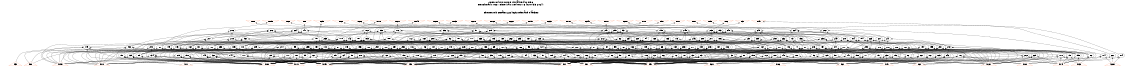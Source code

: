 # Network structure generated by ABC

digraph network {
size = "7.5,10";
center = true;
edge [dir = back];

{
  node [shape = plaintext];
  edge [style = invis];
  LevelTitle1 [label=""];
  LevelTitle2 [label=""];
  Level5 [label = ""];
  Level4 [label = ""];
  Level3 [label = ""];
  Level2 [label = ""];
  Level1 [label = ""];
  Level0 [label = ""];
  LevelTitle1 ->  LevelTitle2 ->  Level5 ->  Level4 ->  Level3 ->  Level2 ->  Level1 ->  Level0;
}

{
  rank = same;
  LevelTitle1;
  title1 [shape=plaintext,
          fontsize=20,
          fontname = "Times-Roman",
          label="Network structure visualized by ABC\nBenchmark \"top\". Time was Wed Oct 16 16:07:33 2024. "
         ];
}

{
  rank = same;
  LevelTitle2;
  title2 [shape=plaintext,
          fontsize=18,
          fontname = "Times-Roman",
          label="The network contains 222 logic nodes and 0 latches.\n"
         ];
}

{
  rank = same;
  Level5;
  Node23 [label = "o_1_", shape = invtriangle, color = coral, fillcolor = coral];
  Node24 [label = "o_19_", shape = invtriangle, color = coral, fillcolor = coral];
  Node25 [label = "o_2_", shape = invtriangle, color = coral, fillcolor = coral];
  Node26 [label = "o_0_", shape = invtriangle, color = coral, fillcolor = coral];
  Node27 [label = "o_25_", shape = invtriangle, color = coral, fillcolor = coral];
  Node28 [label = "o_12_", shape = invtriangle, color = coral, fillcolor = coral];
  Node29 [label = "o_26_", shape = invtriangle, color = coral, fillcolor = coral];
  Node30 [label = "o_11_", shape = invtriangle, color = coral, fillcolor = coral];
  Node31 [label = "o_27_", shape = invtriangle, color = coral, fillcolor = coral];
  Node32 [label = "o_14_", shape = invtriangle, color = coral, fillcolor = coral];
  Node33 [label = "o_28_", shape = invtriangle, color = coral, fillcolor = coral];
  Node34 [label = "o_13_", shape = invtriangle, color = coral, fillcolor = coral];
  Node35 [label = "o_21_", shape = invtriangle, color = coral, fillcolor = coral];
  Node36 [label = "o_16_", shape = invtriangle, color = coral, fillcolor = coral];
  Node37 [label = "o_22_", shape = invtriangle, color = coral, fillcolor = coral];
  Node38 [label = "o_15_", shape = invtriangle, color = coral, fillcolor = coral];
  Node39 [label = "o_23_", shape = invtriangle, color = coral, fillcolor = coral];
  Node40 [label = "o_18_", shape = invtriangle, color = coral, fillcolor = coral];
  Node41 [label = "o_24_", shape = invtriangle, color = coral, fillcolor = coral];
  Node42 [label = "o_17_", shape = invtriangle, color = coral, fillcolor = coral];
  Node43 [label = "o_20_", shape = invtriangle, color = coral, fillcolor = coral];
  Node44 [label = "o_10_", shape = invtriangle, color = coral, fillcolor = coral];
  Node45 [label = "o_9_", shape = invtriangle, color = coral, fillcolor = coral];
  Node46 [label = "o_7_", shape = invtriangle, color = coral, fillcolor = coral];
  Node47 [label = "o_8_", shape = invtriangle, color = coral, fillcolor = coral];
  Node48 [label = "o_5_", shape = invtriangle, color = coral, fillcolor = coral];
  Node49 [label = "o_6_", shape = invtriangle, color = coral, fillcolor = coral];
  Node50 [label = "o_3_", shape = invtriangle, color = coral, fillcolor = coral];
  Node51 [label = "o_4_", shape = invtriangle, color = coral, fillcolor = coral];
}

{
  rank = same;
  Level4;
  Node53 [label = "53\n", shape = ellipse];
  Node91 [label = "91\n", shape = ellipse];
  Node141 [label = "141\n", shape = ellipse];
  Node155 [label = "155\n", shape = ellipse];
  Node176 [label = "176\n", shape = ellipse];
  Node182 [label = "182\n", shape = ellipse];
  Node193 [label = "193\n", shape = ellipse];
  Node216 [label = "216\n", shape = ellipse];
  Node219 [label = "219\n", shape = ellipse];
  Node224 [label = "224\n", shape = ellipse];
  Node236 [label = "236\n", shape = ellipse];
  Node240 [label = "240\n", shape = ellipse];
  Node245 [label = "245\n", shape = ellipse];
  Node247 [label = "247\n", shape = ellipse];
  Node248 [label = "248\n", shape = ellipse];
  Node252 [label = "252\n", shape = ellipse];
  Node255 [label = "255\n", shape = ellipse];
  Node264 [label = "264\n", shape = ellipse];
  Node268 [label = "268\n", shape = ellipse];
  Node269 [label = "269\n", shape = ellipse];
  Node272 [label = "272\n", shape = ellipse];
}

{
  rank = same;
  Level3;
  Node54 [label = "54\n", shape = ellipse];
  Node62 [label = "62\n", shape = ellipse];
  Node73 [label = "73\n", shape = ellipse];
  Node92 [label = "92\n", shape = ellipse];
  Node103 [label = "103\n", shape = ellipse];
  Node112 [label = "112\n", shape = ellipse];
  Node123 [label = "123\n", shape = ellipse];
  Node130 [label = "130\n", shape = ellipse];
  Node142 [label = "142\n", shape = ellipse];
  Node151 [label = "151\n", shape = ellipse];
  Node156 [label = "156\n", shape = ellipse];
  Node160 [label = "160\n", shape = ellipse];
  Node163 [label = "163\n", shape = ellipse];
  Node168 [label = "168\n", shape = ellipse];
  Node173 [label = "173\n", shape = ellipse];
  Node177 [label = "177\n", shape = ellipse];
  Node178 [label = "178\n", shape = ellipse];
  Node180 [label = "180\n", shape = ellipse];
  Node181 [label = "181\n", shape = ellipse];
  Node183 [label = "183\n", shape = ellipse];
  Node186 [label = "186\n", shape = ellipse];
  Node187 [label = "187\n", shape = ellipse];
  Node192 [label = "192\n", shape = ellipse];
  Node194 [label = "194\n", shape = ellipse];
  Node200 [label = "200\n", shape = ellipse];
  Node204 [label = "204\n", shape = ellipse];
  Node208 [label = "208\n", shape = ellipse];
  Node212 [label = "212\n", shape = ellipse];
  Node217 [label = "217\n", shape = ellipse];
  Node218 [label = "218\n", shape = ellipse];
  Node220 [label = "220\n", shape = ellipse];
  Node225 [label = "225\n", shape = ellipse];
  Node227 [label = "227\n", shape = ellipse];
  Node232 [label = "232\n", shape = ellipse];
  Node234 [label = "234\n", shape = ellipse];
  Node237 [label = "237\n", shape = ellipse];
  Node241 [label = "241\n", shape = ellipse];
  Node246 [label = "246\n", shape = ellipse];
  Node249 [label = "249\n", shape = ellipse];
  Node250 [label = "250\n", shape = ellipse];
  Node251 [label = "251\n", shape = ellipse];
  Node253 [label = "253\n", shape = ellipse];
  Node256 [label = "256\n", shape = ellipse];
  Node259 [label = "259\n", shape = ellipse];
  Node262 [label = "262\n", shape = ellipse];
  Node263 [label = "263\n", shape = ellipse];
  Node265 [label = "265\n", shape = ellipse];
  Node270 [label = "270\n", shape = ellipse];
  Node271 [label = "271\n", shape = ellipse];
}

{
  rank = same;
  Level2;
  Node55 [label = "55\n", shape = ellipse];
  Node60 [label = "60\n", shape = ellipse];
  Node63 [label = "63\n", shape = ellipse];
  Node67 [label = "67\n", shape = ellipse];
  Node69 [label = "69\n", shape = ellipse];
  Node71 [label = "71\n", shape = ellipse];
  Node74 [label = "74\n", shape = ellipse];
  Node80 [label = "80\n", shape = ellipse];
  Node84 [label = "84\n", shape = ellipse];
  Node87 [label = "87\n", shape = ellipse];
  Node88 [label = "88\n", shape = ellipse];
  Node93 [label = "93\n", shape = ellipse];
  Node96 [label = "96\n", shape = ellipse];
  Node99 [label = "99\n", shape = ellipse];
  Node104 [label = "104\n", shape = ellipse];
  Node107 [label = "107\n", shape = ellipse];
  Node109 [label = "109\n", shape = ellipse];
  Node110 [label = "110\n", shape = ellipse];
  Node113 [label = "113\n", shape = ellipse];
  Node116 [label = "116\n", shape = ellipse];
  Node120 [label = "120\n", shape = ellipse];
  Node124 [label = "124\n", shape = ellipse];
  Node128 [label = "128\n", shape = ellipse];
  Node131 [label = "131\n", shape = ellipse];
  Node136 [label = "136\n", shape = ellipse];
  Node138 [label = "138\n", shape = ellipse];
  Node139 [label = "139\n", shape = ellipse];
  Node140 [label = "140\n", shape = ellipse];
  Node143 [label = "143\n", shape = ellipse];
  Node146 [label = "146\n", shape = ellipse];
  Node149 [label = "149\n", shape = ellipse];
  Node152 [label = "152\n", shape = ellipse];
  Node153 [label = "153\n", shape = ellipse];
  Node154 [label = "154\n", shape = ellipse];
  Node157 [label = "157\n", shape = ellipse];
  Node161 [label = "161\n", shape = ellipse];
  Node162 [label = "162\n", shape = ellipse];
  Node164 [label = "164\n", shape = ellipse];
  Node166 [label = "166\n", shape = ellipse];
  Node169 [label = "169\n", shape = ellipse];
  Node171 [label = "171\n", shape = ellipse];
  Node175 [label = "175\n", shape = ellipse];
  Node179 [label = "179\n", shape = ellipse];
  Node184 [label = "184\n", shape = ellipse];
  Node185 [label = "185\n", shape = ellipse];
  Node188 [label = "188\n", shape = ellipse];
  Node195 [label = "195\n", shape = ellipse];
  Node197 [label = "197\n", shape = ellipse];
  Node201 [label = "201\n", shape = ellipse];
  Node203 [label = "203\n", shape = ellipse];
  Node205 [label = "205\n", shape = ellipse];
  Node206 [label = "206\n", shape = ellipse];
  Node207 [label = "207\n", shape = ellipse];
  Node209 [label = "209\n", shape = ellipse];
  Node211 [label = "211\n", shape = ellipse];
  Node213 [label = "213\n", shape = ellipse];
  Node214 [label = "214\n", shape = ellipse];
  Node221 [label = "221\n", shape = ellipse];
  Node222 [label = "222\n", shape = ellipse];
  Node223 [label = "223\n", shape = ellipse];
  Node226 [label = "226\n", shape = ellipse];
  Node228 [label = "228\n", shape = ellipse];
  Node231 [label = "231\n", shape = ellipse];
  Node233 [label = "233\n", shape = ellipse];
  Node235 [label = "235\n", shape = ellipse];
  Node238 [label = "238\n", shape = ellipse];
  Node242 [label = "242\n", shape = ellipse];
  Node244 [label = "244\n", shape = ellipse];
  Node254 [label = "254\n", shape = ellipse];
  Node257 [label = "257\n", shape = ellipse];
  Node258 [label = "258\n", shape = ellipse];
  Node260 [label = "260\n", shape = ellipse];
  Node266 [label = "266\n", shape = ellipse];
  Node273 [label = "273\n", shape = ellipse];
}

{
  rank = same;
  Level1;
  Node56 [label = "56\n", shape = ellipse];
  Node57 [label = "57\n", shape = ellipse];
  Node58 [label = "58\n", shape = ellipse];
  Node59 [label = "59\n", shape = ellipse];
  Node61 [label = "61\n", shape = ellipse];
  Node64 [label = "64\n", shape = ellipse];
  Node65 [label = "65\n", shape = ellipse];
  Node66 [label = "66\n", shape = ellipse];
  Node68 [label = "68\n", shape = ellipse];
  Node70 [label = "70\n", shape = ellipse];
  Node72 [label = "72\n", shape = ellipse];
  Node75 [label = "75\n", shape = ellipse];
  Node76 [label = "76\n", shape = ellipse];
  Node77 [label = "77\n", shape = ellipse];
  Node78 [label = "78\n", shape = ellipse];
  Node79 [label = "79\n", shape = ellipse];
  Node81 [label = "81\n", shape = ellipse];
  Node82 [label = "82\n", shape = ellipse];
  Node83 [label = "83\n", shape = ellipse];
  Node85 [label = "85\n", shape = ellipse];
  Node86 [label = "86\n", shape = ellipse];
  Node89 [label = "89\n", shape = ellipse];
  Node90 [label = "90\n", shape = ellipse];
  Node94 [label = "94\n", shape = ellipse];
  Node95 [label = "95\n", shape = ellipse];
  Node97 [label = "97\n", shape = ellipse];
  Node98 [label = "98\n", shape = ellipse];
  Node100 [label = "100\n", shape = ellipse];
  Node101 [label = "101\n", shape = ellipse];
  Node102 [label = "102\n", shape = ellipse];
  Node105 [label = "105\n", shape = ellipse];
  Node106 [label = "106\n", shape = ellipse];
  Node108 [label = "108\n", shape = ellipse];
  Node111 [label = "111\n", shape = ellipse];
  Node114 [label = "114\n", shape = ellipse];
  Node115 [label = "115\n", shape = ellipse];
  Node117 [label = "117\n", shape = ellipse];
  Node118 [label = "118\n", shape = ellipse];
  Node119 [label = "119\n", shape = ellipse];
  Node121 [label = "121\n", shape = ellipse];
  Node122 [label = "122\n", shape = ellipse];
  Node125 [label = "125\n", shape = ellipse];
  Node126 [label = "126\n", shape = ellipse];
  Node127 [label = "127\n", shape = ellipse];
  Node129 [label = "129\n", shape = ellipse];
  Node132 [label = "132\n", shape = ellipse];
  Node133 [label = "133\n", shape = ellipse];
  Node134 [label = "134\n", shape = ellipse];
  Node135 [label = "135\n", shape = ellipse];
  Node137 [label = "137\n", shape = ellipse];
  Node144 [label = "144\n", shape = ellipse];
  Node145 [label = "145\n", shape = ellipse];
  Node147 [label = "147\n", shape = ellipse];
  Node148 [label = "148\n", shape = ellipse];
  Node150 [label = "150\n", shape = ellipse];
  Node158 [label = "158\n", shape = ellipse];
  Node159 [label = "159\n", shape = ellipse];
  Node165 [label = "165\n", shape = ellipse];
  Node167 [label = "167\n", shape = ellipse];
  Node170 [label = "170\n", shape = ellipse];
  Node172 [label = "172\n", shape = ellipse];
  Node174 [label = "174\n", shape = ellipse];
  Node189 [label = "189\n", shape = ellipse];
  Node190 [label = "190\n", shape = ellipse];
  Node191 [label = "191\n", shape = ellipse];
  Node196 [label = "196\n", shape = ellipse];
  Node198 [label = "198\n", shape = ellipse];
  Node199 [label = "199\n", shape = ellipse];
  Node202 [label = "202\n", shape = ellipse];
  Node210 [label = "210\n", shape = ellipse];
  Node215 [label = "215\n", shape = ellipse];
  Node229 [label = "229\n", shape = ellipse];
  Node230 [label = "230\n", shape = ellipse];
  Node239 [label = "239\n", shape = ellipse];
  Node243 [label = "243\n", shape = ellipse];
  Node261 [label = "261\n", shape = ellipse];
  Node267 [label = "267\n", shape = ellipse];
  Node274 [label = "274\n", shape = ellipse];
}

{
  rank = same;
  Level0;
  Node1 [label = "i_20_", shape = triangle, color = coral, fillcolor = coral];
  Node2 [label = "i_9_", shape = triangle, color = coral, fillcolor = coral];
  Node3 [label = "i_10_", shape = triangle, color = coral, fillcolor = coral];
  Node4 [label = "i_7_", shape = triangle, color = coral, fillcolor = coral];
  Node5 [label = "i_8_", shape = triangle, color = coral, fillcolor = coral];
  Node6 [label = "i_5_", shape = triangle, color = coral, fillcolor = coral];
  Node7 [label = "i_6_", shape = triangle, color = coral, fillcolor = coral];
  Node8 [label = "i_14_", shape = triangle, color = coral, fillcolor = coral];
  Node9 [label = "i_3_", shape = triangle, color = coral, fillcolor = coral];
  Node10 [label = "i_13_", shape = triangle, color = coral, fillcolor = coral];
  Node11 [label = "i_4_", shape = triangle, color = coral, fillcolor = coral];
  Node12 [label = "i_12_", shape = triangle, color = coral, fillcolor = coral];
  Node13 [label = "i_1_", shape = triangle, color = coral, fillcolor = coral];
  Node14 [label = "i_11_", shape = triangle, color = coral, fillcolor = coral];
  Node15 [label = "i_2_", shape = triangle, color = coral, fillcolor = coral];
  Node16 [label = "i_18_", shape = triangle, color = coral, fillcolor = coral];
  Node17 [label = "i_17_", shape = triangle, color = coral, fillcolor = coral];
  Node18 [label = "i_0_", shape = triangle, color = coral, fillcolor = coral];
  Node19 [label = "i_21_", shape = triangle, color = coral, fillcolor = coral];
  Node20 [label = "i_16_", shape = triangle, color = coral, fillcolor = coral];
  Node21 [label = "i_15_", shape = triangle, color = coral, fillcolor = coral];
  Node22 [label = "i_19_", shape = triangle, color = coral, fillcolor = coral];
}

title1 -> title2 [style = invis];
title2 -> Node23 [style = invis];
title2 -> Node24 [style = invis];
title2 -> Node25 [style = invis];
title2 -> Node26 [style = invis];
title2 -> Node27 [style = invis];
title2 -> Node28 [style = invis];
title2 -> Node29 [style = invis];
title2 -> Node30 [style = invis];
title2 -> Node31 [style = invis];
title2 -> Node32 [style = invis];
title2 -> Node33 [style = invis];
title2 -> Node34 [style = invis];
title2 -> Node35 [style = invis];
title2 -> Node36 [style = invis];
title2 -> Node37 [style = invis];
title2 -> Node38 [style = invis];
title2 -> Node39 [style = invis];
title2 -> Node40 [style = invis];
title2 -> Node41 [style = invis];
title2 -> Node42 [style = invis];
title2 -> Node43 [style = invis];
title2 -> Node44 [style = invis];
title2 -> Node45 [style = invis];
title2 -> Node46 [style = invis];
title2 -> Node47 [style = invis];
title2 -> Node48 [style = invis];
title2 -> Node49 [style = invis];
title2 -> Node50 [style = invis];
title2 -> Node51 [style = invis];
Node23 -> Node24 [style = invis];
Node24 -> Node25 [style = invis];
Node25 -> Node26 [style = invis];
Node26 -> Node27 [style = invis];
Node27 -> Node28 [style = invis];
Node28 -> Node29 [style = invis];
Node29 -> Node30 [style = invis];
Node30 -> Node31 [style = invis];
Node31 -> Node32 [style = invis];
Node32 -> Node33 [style = invis];
Node33 -> Node34 [style = invis];
Node34 -> Node35 [style = invis];
Node35 -> Node36 [style = invis];
Node36 -> Node37 [style = invis];
Node37 -> Node38 [style = invis];
Node38 -> Node39 [style = invis];
Node39 -> Node40 [style = invis];
Node40 -> Node41 [style = invis];
Node41 -> Node42 [style = invis];
Node42 -> Node43 [style = invis];
Node43 -> Node44 [style = invis];
Node44 -> Node45 [style = invis];
Node45 -> Node46 [style = invis];
Node46 -> Node47 [style = invis];
Node47 -> Node48 [style = invis];
Node48 -> Node49 [style = invis];
Node49 -> Node50 [style = invis];
Node50 -> Node51 [style = invis];
Node23 -> Node53 [style = solid];
Node24 -> Node88 [style = solid];
Node25 -> Node91 [style = solid];
Node26 -> Node141 [style = solid];
Node27 -> Node151 [style = solid];
Node28 -> Node155 [style = solid];
Node29 -> Node174 [style = solid];
Node30 -> Node175 [style = solid];
Node31 -> Node176 [style = solid];
Node32 -> Node182 [style = solid];
Node33 -> Node193 [style = solid];
Node34 -> Node216 [style = solid];
Node35 -> Node219 [style = solid];
Node36 -> Node224 [style = solid];
Node37 -> Node236 [style = solid];
Node38 -> Node238 [style = solid];
Node39 -> Node154 [style = solid];
Node40 -> Node240 [style = solid];
Node41 -> Node245 [style = solid];
Node42 -> Node247 [style = solid];
Node43 -> Node248 [style = solid];
Node44 -> Node252 [style = solid];
Node45 -> Node255 [style = solid];
Node46 -> Node264 [style = solid];
Node47 -> Node267 [style = solid];
Node48 -> Node268 [style = solid];
Node49 -> Node269 [style = solid];
Node50 -> Node272 [style = solid];
Node51 -> Node274 [style = solid];
Node53 -> Node54 [style = solid];
Node53 -> Node62 [style = solid];
Node53 -> Node73 [style = solid];
Node53 -> Node84 [style = solid];
Node53 -> Node87 [style = solid];
Node54 -> Node55 [style = solid];
Node54 -> Node60 [style = solid];
Node55 -> Node56 [style = solid];
Node55 -> Node57 [style = solid];
Node55 -> Node58 [style = solid];
Node55 -> Node59 [style = solid];
Node55 -> Node14 [style = solid];
Node56 -> Node6 [style = solid];
Node56 -> Node7 [style = solid];
Node56 -> Node15 [style = solid];
Node57 -> Node2 [style = solid];
Node57 -> Node4 [style = solid];
Node57 -> Node5 [style = solid];
Node58 -> Node8 [style = solid];
Node58 -> Node21 [style = solid];
Node59 -> Node16 [style = solid];
Node59 -> Node17 [style = solid];
Node59 -> Node19 [style = solid];
Node60 -> Node57 [style = solid];
Node60 -> Node61 [style = solid];
Node60 -> Node58 [style = solid];
Node60 -> Node59 [style = solid];
Node60 -> Node14 [style = solid];
Node61 -> Node6 [style = solid];
Node61 -> Node7 [style = solid];
Node61 -> Node15 [style = solid];
Node62 -> Node63 [style = solid];
Node62 -> Node67 [style = solid];
Node62 -> Node69 [style = solid];
Node62 -> Node71 [style = solid];
Node63 -> Node64 [style = solid];
Node63 -> Node65 [style = solid];
Node63 -> Node66 [style = solid];
Node63 -> Node14 [style = solid];
Node63 -> Node19 [style = solid];
Node64 -> Node16 [style = solid];
Node64 -> Node17 [style = solid];
Node64 -> Node21 [style = solid];
Node65 -> Node4 [style = solid];
Node65 -> Node6 [style = solid];
Node65 -> Node15 [style = solid];
Node66 -> Node2 [style = solid];
Node66 -> Node5 [style = solid];
Node67 -> Node68 [style = solid];
Node67 -> Node2 [style = solid];
Node67 -> Node14 [style = solid];
Node67 -> Node15 [style = solid];
Node67 -> Node21 [style = solid];
Node68 -> Node4 [style = solid];
Node68 -> Node6 [style = solid];
Node68 -> Node16 [style = solid];
Node68 -> Node17 [style = solid];
Node69 -> Node64 [style = solid];
Node69 -> Node65 [style = solid];
Node69 -> Node70 [style = solid];
Node69 -> Node14 [style = solid];
Node70 -> Node2 [style = solid];
Node70 -> Node5 [style = solid];
Node71 -> Node64 [style = solid];
Node71 -> Node66 [style = solid];
Node71 -> Node72 [style = solid];
Node71 -> Node14 [style = solid];
Node71 -> Node19 [style = solid];
Node72 -> Node4 [style = solid];
Node72 -> Node6 [style = solid];
Node72 -> Node11 [style = solid];
Node73 -> Node74 [style = solid];
Node73 -> Node80 [style = solid];
Node74 -> Node75 [style = solid];
Node74 -> Node76 [style = solid];
Node74 -> Node77 [style = solid];
Node74 -> Node78 [style = solid];
Node74 -> Node79 [style = solid];
Node75 -> Node6 [style = solid];
Node75 -> Node11 [style = solid];
Node76 -> Node3 [style = solid];
Node76 -> Node12 [style = solid];
Node76 -> Node14 [style = solid];
Node76 -> Node15 [style = solid];
Node77 -> Node2 [style = solid];
Node77 -> Node4 [style = solid];
Node77 -> Node5 [style = solid];
Node78 -> Node16 [style = solid];
Node78 -> Node17 [style = solid];
Node78 -> Node19 [style = solid];
Node79 -> Node8 [style = solid];
Node79 -> Node10 [style = solid];
Node79 -> Node21 [style = solid];
Node80 -> Node65 [style = solid];
Node80 -> Node81 [style = solid];
Node80 -> Node82 [style = solid];
Node80 -> Node83 [style = solid];
Node81 -> Node16 [style = solid];
Node81 -> Node17 [style = solid];
Node81 -> Node19 [style = solid];
Node81 -> Node21 [style = solid];
Node82 -> Node8 [style = solid];
Node82 -> Node10 [style = solid];
Node83 -> Node2 [style = solid];
Node83 -> Node3 [style = solid];
Node83 -> Node5 [style = solid];
Node83 -> Node14 [style = solid];
Node84 -> Node85 [style = solid];
Node84 -> Node86 [style = solid];
Node84 -> Node56 [style = solid];
Node84 -> Node57 [style = solid];
Node84 -> Node14 [style = solid];
Node85 -> Node17 [style = solid];
Node85 -> Node21 [style = solid];
Node86 -> Node16 [style = solid];
Node86 -> Node19 [style = solid];
Node87 -> Node85 [style = solid];
Node87 -> Node86 [style = solid];
Node87 -> Node57 [style = solid];
Node87 -> Node61 [style = solid];
Node87 -> Node14 [style = solid];
Node88 -> Node89 [style = solid];
Node88 -> Node90 [style = solid];
Node88 -> Node21 [style = solid];
Node89 -> Node16 [style = solid];
Node89 -> Node17 [style = solid];
Node90 -> Node2 [style = solid];
Node90 -> Node4 [style = solid];
Node90 -> Node6 [style = solid];
Node91 -> Node92 [style = solid];
Node91 -> Node103 [style = solid];
Node91 -> Node112 [style = solid];
Node91 -> Node123 [style = solid];
Node91 -> Node130 [style = solid];
Node92 -> Node93 [style = solid];
Node92 -> Node96 [style = solid];
Node92 -> Node99 [style = solid];
Node92 -> Node101 [style = solid];
Node92 -> Node102 [style = solid];
Node93 -> Node56 [style = solid];
Node93 -> Node94 [style = solid];
Node93 -> Node95 [style = solid];
Node94 -> Node2 [style = solid];
Node94 -> Node4 [style = solid];
Node95 -> Node16 [style = solid];
Node95 -> Node17 [style = solid];
Node96 -> Node97 [style = solid];
Node96 -> Node98 [style = solid];
Node97 -> Node4 [style = solid];
Node97 -> Node5 [style = solid];
Node97 -> Node6 [style = solid];
Node98 -> Node2 [style = solid];
Node98 -> Node16 [style = solid];
Node98 -> Node17 [style = solid];
Node98 -> Node21 [style = solid];
Node99 -> Node95 [style = solid];
Node99 -> Node100 [style = solid];
Node99 -> Node2 [style = solid];
Node99 -> Node14 [style = solid];
Node100 -> Node4 [style = solid];
Node100 -> Node6 [style = solid];
Node100 -> Node7 [style = solid];
Node101 -> Node16 [style = solid];
Node101 -> Node17 [style = solid];
Node101 -> Node21 [style = solid];
Node102 -> Node2 [style = solid];
Node102 -> Node5 [style = solid];
Node102 -> Node6 [style = solid];
Node102 -> Node19 [style = solid];
Node103 -> Node71 [style = solid];
Node103 -> Node104 [style = solid];
Node103 -> Node107 [style = solid];
Node103 -> Node109 [style = solid];
Node103 -> Node110 [style = solid];
Node104 -> Node64 [style = solid];
Node104 -> Node101 [style = solid];
Node104 -> Node105 [style = solid];
Node104 -> Node106 [style = solid];
Node105 -> Node4 [style = solid];
Node105 -> Node5 [style = solid];
Node105 -> Node6 [style = solid];
Node106 -> Node5 [style = solid];
Node106 -> Node6 [style = solid];
Node106 -> Node15 [style = solid];
Node107 -> Node101 [style = solid];
Node107 -> Node108 [style = solid];
Node108 -> Node5 [style = solid];
Node108 -> Node6 [style = solid];
Node108 -> Node12 [style = solid];
Node109 -> Node64 [style = solid];
Node109 -> Node66 [style = solid];
Node109 -> Node6 [style = solid];
Node109 -> Node19 [style = solid];
Node110 -> Node97 [style = solid];
Node110 -> Node111 [style = solid];
Node110 -> Node16 [style = solid];
Node111 -> Node2 [style = solid];
Node111 -> Node17 [style = solid];
Node111 -> Node21 [style = solid];
Node112 -> Node113 [style = solid];
Node112 -> Node116 [style = solid];
Node112 -> Node120 [style = solid];
Node113 -> Node111 [style = solid];
Node113 -> Node114 [style = solid];
Node113 -> Node115 [style = solid];
Node113 -> Node16 [style = solid];
Node113 -> Node22 [style = solid];
Node114 -> Node4 [style = solid];
Node114 -> Node5 [style = solid];
Node114 -> Node6 [style = solid];
Node114 -> Node16 [style = solid];
Node114 -> Node19 [style = solid];
Node115 -> Node4 [style = solid];
Node115 -> Node5 [style = solid];
Node115 -> Node6 [style = solid];
Node116 -> Node117 [style = solid];
Node116 -> Node118 [style = solid];
Node116 -> Node119 [style = solid];
Node116 -> Node5 [style = solid];
Node117 -> Node16 [style = solid];
Node117 -> Node17 [style = solid];
Node118 -> Node4 [style = solid];
Node118 -> Node6 [style = solid];
Node118 -> Node13 [style = solid];
Node119 -> Node2 [style = solid];
Node119 -> Node21 [style = solid];
Node120 -> Node78 [style = solid];
Node120 -> Node121 [style = solid];
Node120 -> Node122 [style = solid];
Node121 -> Node4 [style = solid];
Node121 -> Node6 [style = solid];
Node121 -> Node15 [style = solid];
Node122 -> Node5 [style = solid];
Node122 -> Node14 [style = solid];
Node122 -> Node21 [style = solid];
Node123 -> Node124 [style = solid];
Node123 -> Node128 [style = solid];
Node123 -> Node125 [style = solid];
Node123 -> Node129 [style = solid];
Node123 -> Node11 [style = solid];
Node124 -> Node94 [style = solid];
Node124 -> Node125 [style = solid];
Node124 -> Node126 [style = solid];
Node124 -> Node127 [style = solid];
Node124 -> Node7 [style = solid];
Node125 -> Node2 [style = solid];
Node125 -> Node16 [style = solid];
Node125 -> Node17 [style = solid];
Node125 -> Node21 [style = solid];
Node126 -> Node4 [style = solid];
Node126 -> Node5 [style = solid];
Node126 -> Node6 [style = solid];
Node127 -> Node12 [style = solid];
Node127 -> Node16 [style = solid];
Node127 -> Node17 [style = solid];
Node127 -> Node21 [style = solid];
Node128 -> Node85 [style = solid];
Node128 -> Node126 [style = solid];
Node128 -> Node2 [style = solid];
Node128 -> Node16 [style = solid];
Node129 -> Node4 [style = solid];
Node129 -> Node7 [style = solid];
Node130 -> Node131 [style = solid];
Node130 -> Node136 [style = solid];
Node130 -> Node138 [style = solid];
Node130 -> Node139 [style = solid];
Node130 -> Node140 [style = solid];
Node131 -> Node115 [style = solid];
Node131 -> Node132 [style = solid];
Node131 -> Node133 [style = solid];
Node131 -> Node134 [style = solid];
Node131 -> Node135 [style = solid];
Node132 -> Node2 [style = solid];
Node132 -> Node16 [style = solid];
Node132 -> Node17 [style = solid];
Node132 -> Node21 [style = solid];
Node132 -> Node22 [style = solid];
Node133 -> Node4 [style = solid];
Node133 -> Node5 [style = solid];
Node133 -> Node6 [style = solid];
Node134 -> Node2 [style = solid];
Node134 -> Node16 [style = solid];
Node134 -> Node17 [style = solid];
Node134 -> Node21 [style = solid];
Node134 -> Node22 [style = solid];
Node135 -> Node2 [style = solid];
Node135 -> Node16 [style = solid];
Node135 -> Node17 [style = solid];
Node135 -> Node21 [style = solid];
Node135 -> Node22 [style = solid];
Node136 -> Node72 [style = solid];
Node136 -> Node78 [style = solid];
Node136 -> Node137 [style = solid];
Node137 -> Node5 [style = solid];
Node137 -> Node12 [style = solid];
Node137 -> Node21 [style = solid];
Node138 -> Node64 [style = solid];
Node138 -> Node70 [style = solid];
Node138 -> Node121 [style = solid];
Node138 -> Node14 [style = solid];
Node139 -> Node70 [style = solid];
Node139 -> Node72 [style = solid];
Node139 -> Node101 [style = solid];
Node139 -> Node12 [style = solid];
Node140 -> Node117 [style = solid];
Node140 -> Node118 [style = solid];
Node140 -> Node2 [style = solid];
Node140 -> Node20 [style = solid];
Node140 -> Node21 [style = solid];
Node141 -> Node142 [style = solid];
Node141 -> Node88 [style = solid];
Node141 -> Node146 [style = solid];
Node141 -> Node149 [style = solid];
Node142 -> Node143 [style = solid];
Node142 -> Node94 [style = solid];
Node142 -> Node89 [style = solid];
Node142 -> Node119 [style = solid];
Node142 -> Node6 [style = solid];
Node143 -> Node144 [style = solid];
Node143 -> Node145 [style = solid];
Node143 -> Node18 [style = solid];
Node144 -> Node4 [style = solid];
Node144 -> Node6 [style = solid];
Node145 -> Node2 [style = solid];
Node145 -> Node16 [style = solid];
Node145 -> Node17 [style = solid];
Node145 -> Node21 [style = solid];
Node146 -> Node119 [style = solid];
Node146 -> Node147 [style = solid];
Node146 -> Node148 [style = solid];
Node146 -> Node19 [style = solid];
Node147 -> Node4 [style = solid];
Node147 -> Node6 [style = solid];
Node147 -> Node11 [style = solid];
Node148 -> Node8 [style = solid];
Node148 -> Node12 [style = solid];
Node148 -> Node16 [style = solid];
Node148 -> Node17 [style = solid];
Node149 -> Node89 [style = solid];
Node149 -> Node150 [style = solid];
Node149 -> Node21 [style = solid];
Node150 -> Node2 [style = solid];
Node150 -> Node4 [style = solid];
Node150 -> Node6 [style = solid];
Node151 -> Node152 [style = solid];
Node151 -> Node153 [style = solid];
Node151 -> Node154 [style = solid];
Node152 -> Node111 [style = solid];
Node152 -> Node115 [style = solid];
Node152 -> Node16 [style = solid];
Node152 -> Node22 [style = solid];
Node153 -> Node115 [style = solid];
Node153 -> Node132 [style = solid];
Node154 -> Node85 [style = solid];
Node154 -> Node105 [style = solid];
Node154 -> Node2 [style = solid];
Node154 -> Node16 [style = solid];
Node155 -> Node156 [style = solid];
Node155 -> Node160 [style = solid];
Node155 -> Node163 [style = solid];
Node155 -> Node168 [style = solid];
Node155 -> Node173 [style = solid];
Node156 -> Node80 [style = solid];
Node156 -> Node157 [style = solid];
Node157 -> Node81 [style = solid];
Node157 -> Node147 [style = solid];
Node157 -> Node158 [style = solid];
Node157 -> Node159 [style = solid];
Node157 -> Node12 [style = solid];
Node158 -> Node2 [style = solid];
Node158 -> Node3 [style = solid];
Node158 -> Node5 [style = solid];
Node159 -> Node8 [style = solid];
Node159 -> Node10 [style = solid];
Node160 -> Node63 [style = solid];
Node160 -> Node161 [style = solid];
Node160 -> Node162 [style = solid];
Node161 -> Node89 [style = solid];
Node161 -> Node150 [style = solid];
Node161 -> Node21 [style = solid];
Node162 -> Node144 [style = solid];
Node162 -> Node145 [style = solid];
Node162 -> Node18 [style = solid];
Node163 -> Node164 [style = solid];
Node163 -> Node166 [style = solid];
Node164 -> Node85 [style = solid];
Node164 -> Node86 [style = solid];
Node164 -> Node57 [style = solid];
Node164 -> Node165 [style = solid];
Node164 -> Node12 [style = solid];
Node165 -> Node6 [style = solid];
Node165 -> Node7 [style = solid];
Node165 -> Node11 [style = solid];
Node166 -> Node85 [style = solid];
Node166 -> Node86 [style = solid];
Node166 -> Node57 [style = solid];
Node166 -> Node167 [style = solid];
Node166 -> Node12 [style = solid];
Node167 -> Node6 [style = solid];
Node167 -> Node7 [style = solid];
Node167 -> Node11 [style = solid];
Node168 -> Node87 [style = solid];
Node168 -> Node169 [style = solid];
Node168 -> Node171 [style = solid];
Node169 -> Node85 [style = solid];
Node169 -> Node86 [style = solid];
Node169 -> Node105 [style = solid];
Node169 -> Node170 [style = solid];
Node170 -> Node2 [style = solid];
Node170 -> Node3 [style = solid];
Node170 -> Node8 [style = solid];
Node170 -> Node10 [style = solid];
Node171 -> Node66 [style = solid];
Node171 -> Node81 [style = solid];
Node171 -> Node172 [style = solid];
Node171 -> Node12 [style = solid];
Node172 -> Node4 [style = solid];
Node172 -> Node6 [style = solid];
Node172 -> Node11 [style = solid];
Node173 -> Node84 [style = solid];
Node173 -> Node71 [style = solid];
Node173 -> Node74 [style = solid];
Node174 -> Node1 [style = solid];
Node174 -> Node8 [style = solid];
Node174 -> Node19 [style = solid];
Node175 -> Node85 [style = solid];
Node175 -> Node118 [style = solid];
Node175 -> Node2 [style = solid];
Node175 -> Node16 [style = solid];
Node176 -> Node177 [style = solid];
Node176 -> Node178 [style = solid];
Node176 -> Node180 [style = solid];
Node176 -> Node181 [style = solid];
Node177 -> Node166 [style = solid];
Node177 -> Node97 [style = solid];
Node177 -> Node132 [style = solid];
Node178 -> Node179 [style = solid];
Node178 -> Node70 [style = solid];
Node178 -> Node126 [style = solid];
Node178 -> Node135 [style = solid];
Node178 -> Node21 [style = solid];
Node179 -> Node144 [style = solid];
Node179 -> Node9 [style = solid];
Node179 -> Node16 [style = solid];
Node179 -> Node17 [style = solid];
Node179 -> Node22 [style = solid];
Node180 -> Node71 [style = solid];
Node180 -> Node161 [style = solid];
Node180 -> Node162 [style = solid];
Node181 -> Node87 [style = solid];
Node181 -> Node133 [style = solid];
Node181 -> Node135 [style = solid];
Node182 -> Node183 [style = solid];
Node182 -> Node186 [style = solid];
Node182 -> Node187 [style = solid];
Node182 -> Node192 [style = solid];
Node183 -> Node184 [style = solid];
Node183 -> Node185 [style = solid];
Node183 -> Node101 [style = solid];
Node183 -> Node126 [style = solid];
Node183 -> Node22 [style = solid];
Node184 -> Node70 [style = solid];
Node184 -> Node101 [style = solid];
Node184 -> Node172 [style = solid];
Node184 -> Node12 [style = solid];
Node185 -> Node64 [style = solid];
Node185 -> Node97 [style = solid];
Node185 -> Node22 [style = solid];
Node186 -> Node63 [style = solid];
Node186 -> Node69 [style = solid];
Node186 -> Node146 [style = solid];
Node186 -> Node171 [style = solid];
Node187 -> Node162 [style = solid];
Node187 -> Node188 [style = solid];
Node187 -> Node191 [style = solid];
Node187 -> Node4 [style = solid];
Node187 -> Node6 [style = solid];
Node188 -> Node111 [style = solid];
Node188 -> Node150 [style = solid];
Node188 -> Node189 [style = solid];
Node188 -> Node190 [style = solid];
Node189 -> Node4 [style = solid];
Node189 -> Node6 [style = solid];
Node189 -> Node15 [style = solid];
Node189 -> Node16 [style = solid];
Node190 -> Node14 [style = solid];
Node190 -> Node16 [style = solid];
Node190 -> Node17 [style = solid];
Node190 -> Node21 [style = solid];
Node191 -> Node2 [style = solid];
Node191 -> Node13 [style = solid];
Node191 -> Node16 [style = solid];
Node192 -> Node67 [style = solid];
Node192 -> Node143 [style = solid];
Node192 -> Node149 [style = solid];
Node192 -> Node161 [style = solid];
Node193 -> Node194 [style = solid];
Node193 -> Node200 [style = solid];
Node193 -> Node204 [style = solid];
Node193 -> Node208 [style = solid];
Node193 -> Node212 [style = solid];
Node194 -> Node195 [style = solid];
Node194 -> Node197 [style = solid];
Node194 -> Node198 [style = solid];
Node194 -> Node199 [style = solid];
Node195 -> Node158 [style = solid];
Node195 -> Node159 [style = solid];
Node195 -> Node196 [style = solid];
Node195 -> Node12 [style = solid];
Node196 -> Node4 [style = solid];
Node196 -> Node6 [style = solid];
Node196 -> Node7 [style = solid];
Node197 -> Node100 [style = solid];
Node197 -> Node158 [style = solid];
Node197 -> Node159 [style = solid];
Node197 -> Node12 [style = solid];
Node198 -> Node16 [style = solid];
Node198 -> Node17 [style = solid];
Node198 -> Node19 [style = solid];
Node198 -> Node20 [style = solid];
Node198 -> Node21 [style = solid];
Node199 -> Node16 [style = solid];
Node199 -> Node17 [style = solid];
Node199 -> Node19 [style = solid];
Node199 -> Node20 [style = solid];
Node199 -> Node21 [style = solid];
Node200 -> Node113 [style = solid];
Node200 -> Node138 [style = solid];
Node200 -> Node139 [style = solid];
Node200 -> Node201 [style = solid];
Node200 -> Node203 [style = solid];
Node201 -> Node65 [style = solid];
Node201 -> Node78 [style = solid];
Node201 -> Node158 [style = solid];
Node201 -> Node202 [style = solid];
Node202 -> Node8 [style = solid];
Node202 -> Node12 [style = solid];
Node202 -> Node14 [style = solid];
Node203 -> Node72 [style = solid];
Node203 -> Node78 [style = solid];
Node203 -> Node121 [style = solid];
Node203 -> Node122 [style = solid];
Node203 -> Node137 [style = solid];
Node204 -> Node205 [style = solid];
Node204 -> Node206 [style = solid];
Node204 -> Node207 [style = solid];
Node205 -> Node100 [style = solid];
Node205 -> Node158 [style = solid];
Node205 -> Node159 [style = solid];
Node205 -> Node198 [style = solid];
Node205 -> Node12 [style = solid];
Node206 -> Node158 [style = solid];
Node206 -> Node159 [style = solid];
Node206 -> Node196 [style = solid];
Node206 -> Node199 [style = solid];
Node206 -> Node12 [style = solid];
Node207 -> Node81 [style = solid];
Node207 -> Node82 [style = solid];
Node207 -> Node121 [style = solid];
Node207 -> Node158 [style = solid];
Node207 -> Node12 [style = solid];
Node208 -> Node96 [style = solid];
Node208 -> Node110 [style = solid];
Node208 -> Node143 [style = solid];
Node208 -> Node209 [style = solid];
Node208 -> Node211 [style = solid];
Node209 -> Node144 [style = solid];
Node209 -> Node145 [style = solid];
Node209 -> Node210 [style = solid];
Node209 -> Node18 [style = solid];
Node210 -> Node2 [style = solid];
Node210 -> Node4 [style = solid];
Node210 -> Node6 [style = solid];
Node210 -> Node16 [style = solid];
Node210 -> Node17 [style = solid];
Node211 -> Node64 [style = solid];
Node211 -> Node66 [style = solid];
Node211 -> Node106 [style = solid];
Node211 -> Node6 [style = solid];
Node211 -> Node19 [style = solid];
Node212 -> Node55 [style = solid];
Node212 -> Node188 [style = solid];
Node212 -> Node213 [style = solid];
Node212 -> Node214 [style = solid];
Node213 -> Node57 [style = solid];
Node213 -> Node58 [style = solid];
Node213 -> Node59 [style = solid];
Node213 -> Node165 [style = solid];
Node213 -> Node12 [style = solid];
Node214 -> Node215 [style = solid];
Node214 -> Node2 [style = solid];
Node214 -> Node21 [style = solid];
Node215 -> Node6 [style = solid];
Node215 -> Node16 [style = solid];
Node215 -> Node17 [style = solid];
Node215 -> Node22 [style = solid];
Node216 -> Node217 [style = solid];
Node216 -> Node218 [style = solid];
Node217 -> Node143 [style = solid];
Node217 -> Node149 [style = solid];
Node217 -> Node162 [style = solid];
Node218 -> Node88 [style = solid];
Node218 -> Node161 [style = solid];
Node218 -> Node210 [style = solid];
Node219 -> Node220 [style = solid];
Node219 -> Node110 [style = solid];
Node219 -> Node222 [style = solid];
Node219 -> Node223 [style = solid];
Node219 -> Node196 [style = solid];
Node220 -> Node221 [style = solid];
Node220 -> Node4 [style = solid];
Node220 -> Node6 [style = solid];
Node220 -> Node7 [style = solid];
Node221 -> Node95 [style = solid];
Node221 -> Node119 [style = solid];
Node221 -> Node5 [style = solid];
Node222 -> Node95 [style = solid];
Node222 -> Node70 [style = solid];
Node222 -> Node100 [style = solid];
Node222 -> Node21 [style = solid];
Node223 -> Node95 [style = solid];
Node223 -> Node2 [style = solid];
Node223 -> Node5 [style = solid];
Node223 -> Node21 [style = solid];
Node224 -> Node194 [style = solid];
Node224 -> Node225 [style = solid];
Node224 -> Node227 [style = solid];
Node224 -> Node232 [style = solid];
Node224 -> Node234 [style = solid];
Node225 -> Node226 [style = solid];
Node225 -> Node56 [style = solid];
Node225 -> Node77 [style = solid];
Node225 -> Node199 [style = solid];
Node225 -> Node202 [style = solid];
Node226 -> Node198 [style = solid];
Node226 -> Node6 [style = solid];
Node226 -> Node7 [style = solid];
Node226 -> Node15 [style = solid];
Node227 -> Node228 [style = solid];
Node227 -> Node231 [style = solid];
Node227 -> Node81 [style = solid];
Node228 -> Node229 [style = solid];
Node228 -> Node230 [style = solid];
Node228 -> Node4 [style = solid];
Node228 -> Node5 [style = solid];
Node229 -> Node8 [style = solid];
Node229 -> Node12 [style = solid];
Node229 -> Node15 [style = solid];
Node230 -> Node2 [style = solid];
Node230 -> Node6 [style = solid];
Node230 -> Node7 [style = solid];
Node230 -> Node11 [style = solid];
Node231 -> Node61 [style = solid];
Node231 -> Node77 [style = solid];
Node231 -> Node81 [style = solid];
Node231 -> Node82 [style = solid];
Node231 -> Node3 [style = solid];
Node232 -> Node74 [style = solid];
Node232 -> Node80 [style = solid];
Node232 -> Node128 [style = solid];
Node232 -> Node157 [style = solid];
Node232 -> Node233 [style = solid];
Node233 -> Node97 [style = solid];
Node233 -> Node98 [style = solid];
Node233 -> Node106 [style = solid];
Node234 -> Node169 [style = solid];
Node234 -> Node235 [style = solid];
Node234 -> Node70 [style = solid];
Node234 -> Node127 [style = solid];
Node234 -> Node6 [style = solid];
Node235 -> Node85 [style = solid];
Node235 -> Node105 [style = solid];
Node235 -> Node2 [style = solid];
Node235 -> Node16 [style = solid];
Node235 -> Node22 [style = solid];
Node236 -> Node220 [style = solid];
Node236 -> Node237 [style = solid];
Node236 -> Node96 [style = solid];
Node236 -> Node110 [style = solid];
Node236 -> Node154 [style = solid];
Node237 -> Node223 [style = solid];
Node237 -> Node100 [style = solid];
Node238 -> Node89 [style = solid];
Node238 -> Node239 [style = solid];
Node238 -> Node21 [style = solid];
Node239 -> Node2 [style = solid];
Node239 -> Node4 [style = solid];
Node239 -> Node6 [style = solid];
Node240 -> Node241 [style = solid];
Node240 -> Node60 [style = solid];
Node240 -> Node153 [style = solid];
Node240 -> Node244 [style = solid];
Node241 -> Node205 [style = solid];
Node241 -> Node206 [style = solid];
Node241 -> Node242 [style = solid];
Node242 -> Node77 [style = solid];
Node242 -> Node81 [style = solid];
Node242 -> Node82 [style = solid];
Node242 -> Node243 [style = solid];
Node242 -> Node3 [style = solid];
Node243 -> Node6 [style = solid];
Node243 -> Node7 [style = solid];
Node243 -> Node15 [style = solid];
Node244 -> Node57 [style = solid];
Node244 -> Node58 [style = solid];
Node244 -> Node59 [style = solid];
Node244 -> Node167 [style = solid];
Node244 -> Node12 [style = solid];
Node245 -> Node246 [style = solid];
Node245 -> Node63 [style = solid];
Node245 -> Node71 [style = solid];
Node245 -> Node116 [style = solid];
Node245 -> Node146 [style = solid];
Node246 -> Node171 [style = solid];
Node246 -> Node115 [style = solid];
Node246 -> Node125 [style = solid];
Node247 -> Node180 [style = solid];
Node247 -> Node87 [style = solid];
Node247 -> Node60 [style = solid];
Node247 -> Node166 [style = solid];
Node247 -> Node244 [style = solid];
Node248 -> Node249 [style = solid];
Node248 -> Node250 [style = solid];
Node248 -> Node251 [style = solid];
Node248 -> Node171 [style = solid];
Node248 -> Node184 [style = solid];
Node249 -> Node213 [style = solid];
Node249 -> Node244 [style = solid];
Node250 -> Node71 [style = solid];
Node250 -> Node74 [style = solid];
Node250 -> Node146 [style = solid];
Node251 -> Node157 [style = solid];
Node251 -> Node164 [style = solid];
Node251 -> Node166 [style = solid];
Node252 -> Node217 [style = solid];
Node252 -> Node218 [style = solid];
Node252 -> Node253 [style = solid];
Node252 -> Node254 [style = solid];
Node252 -> Node128 [style = solid];
Node253 -> Node154 [style = solid];
Node253 -> Node221 [style = solid];
Node253 -> Node223 [style = solid];
Node253 -> Node129 [style = solid];
Node253 -> Node6 [style = solid];
Node254 -> Node125 [style = solid];
Node254 -> Node126 [style = solid];
Node255 -> Node256 [style = solid];
Node255 -> Node259 [style = solid];
Node255 -> Node262 [style = solid];
Node255 -> Node263 [style = solid];
Node256 -> Node207 [style = solid];
Node256 -> Node231 [style = solid];
Node256 -> Node242 [style = solid];
Node256 -> Node257 [style = solid];
Node256 -> Node258 [style = solid];
Node257 -> Node90 [style = solid];
Node257 -> Node108 [style = solid];
Node257 -> Node16 [style = solid];
Node257 -> Node17 [style = solid];
Node257 -> Node21 [style = solid];
Node258 -> Node102 [style = solid];
Node258 -> Node239 [style = solid];
Node258 -> Node16 [style = solid];
Node258 -> Node17 [style = solid];
Node258 -> Node21 [style = solid];
Node259 -> Node139 [style = solid];
Node259 -> Node146 [style = solid];
Node259 -> Node164 [style = solid];
Node259 -> Node260 [style = solid];
Node260 -> Node66 [style = solid];
Node260 -> Node78 [style = solid];
Node260 -> Node79 [style = solid];
Node260 -> Node261 [style = solid];
Node260 -> Node12 [style = solid];
Node261 -> Node4 [style = solid];
Node261 -> Node11 [style = solid];
Node261 -> Node15 [style = solid];
Node262 -> Node120 [style = solid];
Node262 -> Node136 [style = solid];
Node262 -> Node138 [style = solid];
Node262 -> Node133 [style = solid];
Node262 -> Node134 [style = solid];
Node263 -> Node84 [style = solid];
Node263 -> Node254 [style = solid];
Node263 -> Node128 [style = solid];
Node263 -> Node111 [style = solid];
Node263 -> Node114 [style = solid];
Node264 -> Node265 [style = solid];
Node264 -> Node152 [style = solid];
Node264 -> Node131 [style = solid];
Node264 -> Node266 [style = solid];
Node265 -> Node110 [style = solid];
Node265 -> Node254 [style = solid];
Node266 -> Node95 [style = solid];
Node266 -> Node105 [style = solid];
Node266 -> Node2 [style = solid];
Node266 -> Node20 [style = solid];
Node266 -> Node21 [style = solid];
Node267 -> Node1 [style = solid];
Node267 -> Node8 [style = solid];
Node268 -> Node54 [style = solid];
Node268 -> Node241 [style = solid];
Node268 -> Node249 [style = solid];
Node269 -> Node73 [style = solid];
Node269 -> Node160 [style = solid];
Node269 -> Node270 [style = solid];
Node269 -> Node271 [style = solid];
Node269 -> Node157 [style = solid];
Node270 -> Node55 [style = solid];
Node270 -> Node205 [style = solid];
Node270 -> Node206 [style = solid];
Node270 -> Node213 [style = solid];
Node270 -> Node242 [style = solid];
Node271 -> Node84 [style = solid];
Node271 -> Node164 [style = solid];
Node271 -> Node169 [style = solid];
Node271 -> Node171 [style = solid];
Node272 -> Node217 [style = solid];
Node272 -> Node218 [style = solid];
Node272 -> Node265 [style = solid];
Node272 -> Node273 [style = solid];
Node272 -> Node154 [style = solid];
Node273 -> Node133 [style = solid];
Node273 -> Node134 [style = solid];
Node273 -> Node135 [style = solid];
Node274 -> Node1 [style = solid];
Node274 -> Node8 [style = solid];
}

